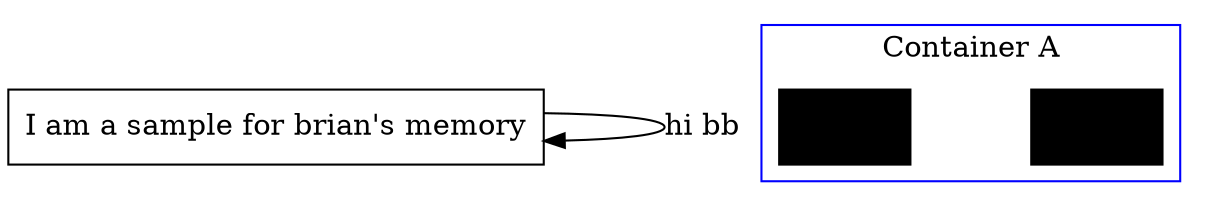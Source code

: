 /*
	Communications In The Bz Repo
*/

digraph bz_communications
{
	ranksep=0.8
 	nodesep=0.8
 	overlap="false"

	node [color="black", shape="rectangle"]

	sample [label="I am a sample for brian's memory"]
	sample -> sample [label="hi bb"]

	subgraph cluster_0 {
      node [style=filled];
     "Item 1" "Item 2";
     label = "Container A";
     color=blue;
  }
}
